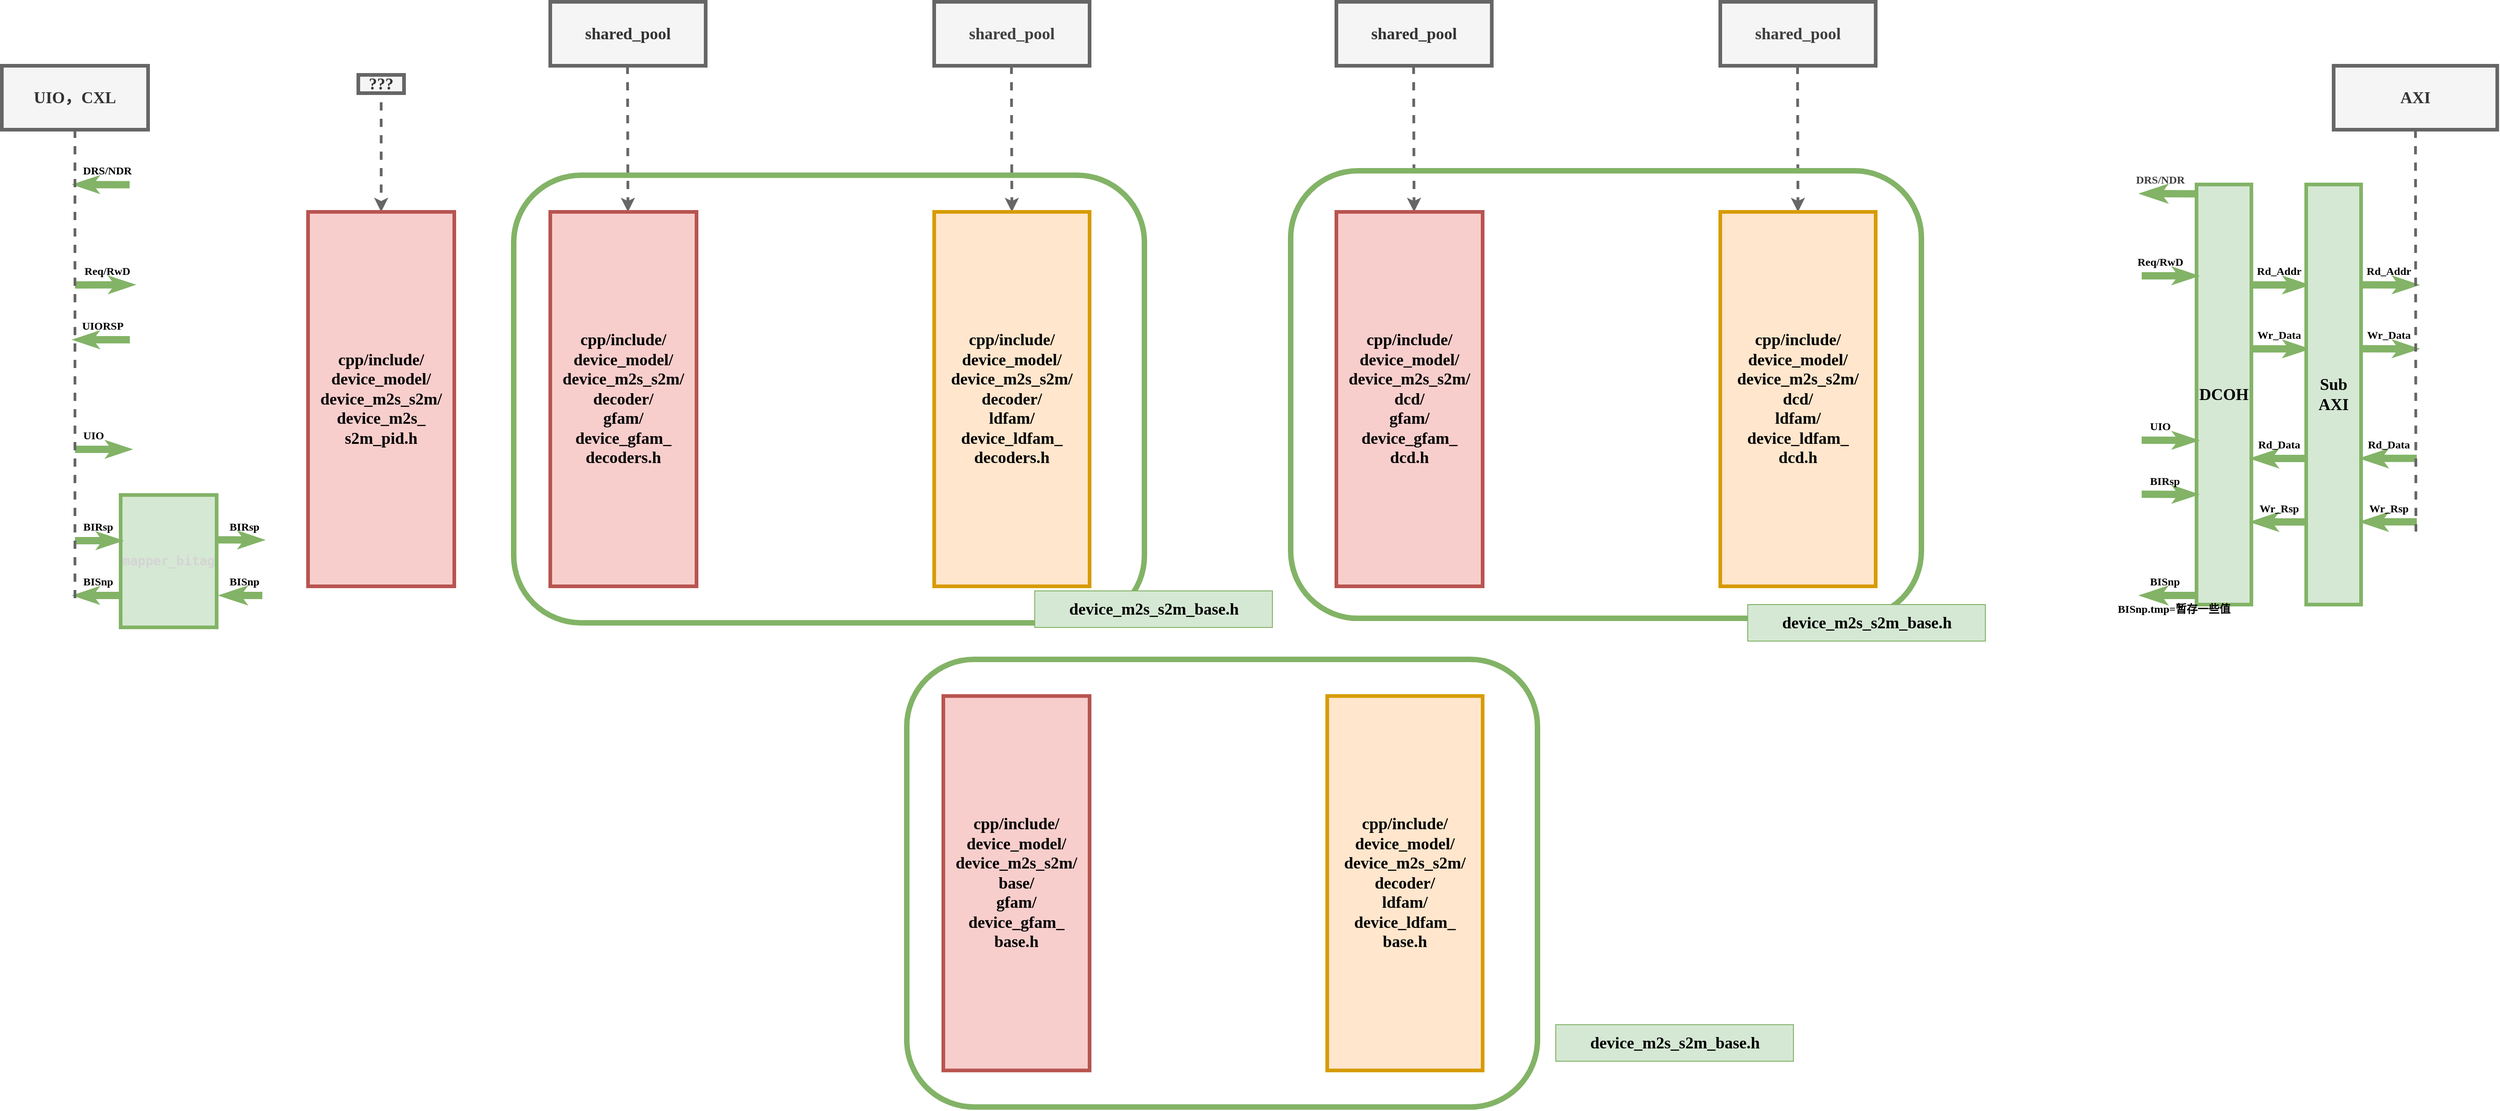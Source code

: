 <mxfile scale="5" border="0">
    <diagram id="ZBleZre1r7KAgKdAZK7f" name="第 1 页">
        <mxGraphModel dx="1797" dy="428" grid="1" gridSize="10" guides="1" tooltips="1" connect="1" arrows="1" fold="1" page="1" pageScale="1" pageWidth="827" pageHeight="1169" background="#ffffff" math="0" shadow="0">
            <root>
                <mxCell id="0"/>
                <mxCell id="1" parent="0"/>
                <mxCell id="693" value="" style="rounded=1;whiteSpace=wrap;html=1;fillColor=none;strokeColor=#82b366;strokeWidth=6;" vertex="1" parent="1">
                    <mxGeometry x="320" y="449.89" width="690" height="490.11" as="geometry"/>
                </mxCell>
                <mxCell id="56" value="&lt;font face=&quot;Georgia&quot;&gt;&lt;span style=&quot;font-size: 18px;&quot;&gt;&lt;b&gt;shared_pool&lt;/b&gt;&lt;/span&gt;&lt;/font&gt;" style="rounded=0;whiteSpace=wrap;html=1;strokeWidth=4;fillColor=#f5f5f5;strokeColor=#666666;fontColor=#333333;" parent="1" vertex="1">
                    <mxGeometry x="360" y="260" width="170" height="70" as="geometry"/>
                </mxCell>
                <mxCell id="356" style="edgeStyle=none;html=1;fontSize=17;strokeWidth=3;fillColor=#f5f5f5;strokeColor=#666666;dashed=1;" parent="1" edge="1">
                    <mxGeometry relative="1" as="geometry">
                        <mxPoint x="445" y="490" as="targetPoint"/>
                        <mxPoint x="444.5" y="330" as="sourcePoint"/>
                    </mxGeometry>
                </mxCell>
                <mxCell id="381" value="&lt;b style=&quot;color: rgb(63, 63, 63); font-family: Georgia; font-size: 18px;&quot;&gt;shared_pool&lt;/b&gt;" style="rounded=0;whiteSpace=wrap;html=1;strokeWidth=4;fillColor=#f5f5f5;strokeColor=#666666;fontColor=#333333;" parent="1" vertex="1">
                    <mxGeometry x="780" y="260" width="170" height="70" as="geometry"/>
                </mxCell>
                <mxCell id="414" style="edgeStyle=none;html=1;fontSize=17;strokeWidth=3;fillColor=#f5f5f5;strokeColor=#666666;dashed=1;" parent="1" edge="1">
                    <mxGeometry relative="1" as="geometry">
                        <mxPoint x="865" y="490" as="targetPoint"/>
                        <mxPoint x="864.5" y="330" as="sourcePoint"/>
                    </mxGeometry>
                </mxCell>
                <mxCell id="595" value="&lt;b&gt;&lt;font style=&quot;font-size: 18px;&quot; face=&quot;Georgia&quot;&gt;DCOH&lt;/font&gt;&lt;/b&gt;" style="rounded=0;whiteSpace=wrap;html=1;strokeWidth=4;fillColor=#d5e8d4;strokeColor=#82b366;" parent="1" vertex="1">
                    <mxGeometry x="2161" y="460" width="60" height="460" as="geometry"/>
                </mxCell>
                <mxCell id="596" value="" style="endArrow=classicThin;html=1;strokeWidth=8;fillColor=#d5e8d4;strokeColor=#82b366;endFill=1;startSize=2;endSize=0;" parent="1" edge="1">
                    <mxGeometry width="50" height="50" relative="1" as="geometry">
                        <mxPoint x="2101" y="560" as="sourcePoint"/>
                        <mxPoint x="2161" y="560.07" as="targetPoint"/>
                    </mxGeometry>
                </mxCell>
                <mxCell id="597" value="&lt;b&gt;&lt;font face=&quot;Georgia&quot;&gt;Req/RwD&lt;/font&gt;&lt;/b&gt;" style="text;html=1;align=center;verticalAlign=middle;resizable=0;points=[];autosize=1;strokeColor=none;fillColor=none;" parent="1" vertex="1">
                    <mxGeometry x="2081" y="530" width="80" height="30" as="geometry"/>
                </mxCell>
                <mxCell id="598" value="" style="endArrow=classicThin;html=1;strokeWidth=8;fillColor=#d5e8d4;strokeColor=#82b366;endFill=1;startSize=2;endSize=0;" parent="1" edge="1">
                    <mxGeometry width="50" height="50" relative="1" as="geometry">
                        <mxPoint x="2101" y="740" as="sourcePoint"/>
                        <mxPoint x="2161" y="740.19" as="targetPoint"/>
                    </mxGeometry>
                </mxCell>
                <mxCell id="599" value="&lt;b&gt;&lt;font face=&quot;Georgia&quot;&gt;UIO&lt;/font&gt;&lt;/b&gt;" style="text;html=1;align=center;verticalAlign=middle;resizable=0;points=[];autosize=1;strokeColor=none;fillColor=none;" parent="1" vertex="1">
                    <mxGeometry x="2096" y="710" width="50" height="30" as="geometry"/>
                </mxCell>
                <mxCell id="600" value="" style="endArrow=none;html=1;strokeWidth=8;fillColor=#d5e8d4;strokeColor=#82b366;endFill=0;startSize=2;endSize=0;startArrow=classicThin;startFill=1;" parent="1" edge="1">
                    <mxGeometry width="50" height="50" relative="1" as="geometry">
                        <mxPoint x="2101" y="910" as="sourcePoint"/>
                        <mxPoint x="2161" y="910" as="targetPoint"/>
                    </mxGeometry>
                </mxCell>
                <mxCell id="601" value="&lt;b style=&quot;&quot;&gt;&lt;font face=&quot;Georgia&quot;&gt;BISnp&lt;/font&gt;&lt;/b&gt;" style="text;html=1;align=center;verticalAlign=middle;resizable=0;points=[];autosize=1;strokeColor=none;fillColor=none;" parent="1" vertex="1">
                    <mxGeometry x="2096" y="880" width="60" height="30" as="geometry"/>
                </mxCell>
                <mxCell id="602" value="" style="endArrow=none;html=1;strokeWidth=8;fillColor=#d5e8d4;strokeColor=#82b366;endFill=0;startSize=2;endSize=0;startArrow=classicThin;startFill=1;" parent="1" edge="1">
                    <mxGeometry width="50" height="50" relative="1" as="geometry">
                        <mxPoint x="2101" y="470" as="sourcePoint"/>
                        <mxPoint x="2161" y="470.19" as="targetPoint"/>
                    </mxGeometry>
                </mxCell>
                <mxCell id="603" value="" style="endArrow=classicThin;html=1;strokeWidth=8;fillColor=#d5e8d4;strokeColor=#82b366;endFill=1;startSize=2;endSize=0;" parent="1" edge="1">
                    <mxGeometry width="50" height="50" relative="1" as="geometry">
                        <mxPoint x="2101" y="799.17" as="sourcePoint"/>
                        <mxPoint x="2161" y="799.36" as="targetPoint"/>
                    </mxGeometry>
                </mxCell>
                <mxCell id="604" value="&lt;font face=&quot;Georgia&quot;&gt;&lt;b&gt;BIRsp&lt;/b&gt;&lt;/font&gt;" style="text;html=1;align=center;verticalAlign=middle;resizable=0;points=[];autosize=1;strokeColor=none;fillColor=none;" parent="1" vertex="1">
                    <mxGeometry x="2096" y="770" width="60" height="30" as="geometry"/>
                </mxCell>
                <mxCell id="605" value="&lt;b style=&quot;color: rgb(63, 63, 63); font-family: Georgia;&quot;&gt;DRS/NDR&lt;/b&gt;" style="text;html=1;align=center;verticalAlign=middle;resizable=0;points=[];autosize=1;strokeColor=none;fillColor=none;" parent="1" vertex="1">
                    <mxGeometry x="2076" y="440" width="90" height="30" as="geometry"/>
                </mxCell>
                <mxCell id="607" value="" style="endArrow=classicThin;html=1;strokeWidth=8;fillColor=#d5e8d4;strokeColor=#82b366;endFill=1;startSize=2;endSize=0;" parent="1" edge="1">
                    <mxGeometry width="50" height="50" relative="1" as="geometry">
                        <mxPoint x="2222" y="570" as="sourcePoint"/>
                        <mxPoint x="2282" y="570.07" as="targetPoint"/>
                    </mxGeometry>
                </mxCell>
                <mxCell id="608" value="" style="endArrow=classicThin;html=1;strokeWidth=8;fillColor=#d5e8d4;strokeColor=#82b366;endFill=1;startSize=2;endSize=0;" parent="1" edge="1">
                    <mxGeometry width="50" height="50" relative="1" as="geometry">
                        <mxPoint x="2222" y="640" as="sourcePoint"/>
                        <mxPoint x="2282" y="640.07" as="targetPoint"/>
                    </mxGeometry>
                </mxCell>
                <mxCell id="609" value="" style="endArrow=none;html=1;strokeWidth=8;fillColor=#d5e8d4;strokeColor=#82b366;endFill=0;startSize=2;endSize=0;startArrow=classicThin;startFill=1;" parent="1" edge="1">
                    <mxGeometry width="50" height="50" relative="1" as="geometry">
                        <mxPoint x="2222" y="760" as="sourcePoint"/>
                        <mxPoint x="2282" y="760" as="targetPoint"/>
                    </mxGeometry>
                </mxCell>
                <mxCell id="611" value="" style="endArrow=none;html=1;strokeWidth=8;fillColor=#d5e8d4;strokeColor=#82b366;endFill=0;startSize=2;endSize=0;startArrow=classicThin;startFill=1;" parent="1" edge="1">
                    <mxGeometry width="50" height="50" relative="1" as="geometry">
                        <mxPoint x="2222" y="829.5" as="sourcePoint"/>
                        <mxPoint x="2282" y="829.5" as="targetPoint"/>
                    </mxGeometry>
                </mxCell>
                <mxCell id="612" value="&lt;font face=&quot;Georgia&quot;&gt;&lt;b&gt;Rd_Addr&lt;/b&gt;&lt;/font&gt;" style="text;html=1;align=center;verticalAlign=middle;resizable=0;points=[];autosize=1;strokeColor=none;fillColor=none;" parent="1" vertex="1">
                    <mxGeometry x="2211" y="540" width="80" height="30" as="geometry"/>
                </mxCell>
                <mxCell id="613" value="&lt;font face=&quot;Georgia&quot;&gt;&lt;b&gt;Rd_Data&lt;/b&gt;&lt;/font&gt;" style="text;html=1;align=center;verticalAlign=middle;resizable=0;points=[];autosize=1;strokeColor=none;fillColor=none;" parent="1" vertex="1">
                    <mxGeometry x="2211" y="730" width="80" height="30" as="geometry"/>
                </mxCell>
                <mxCell id="614" value="&lt;font face=&quot;Georgia&quot;&gt;&lt;b&gt;Wr_Data&lt;/b&gt;&lt;/font&gt;" style="text;html=1;align=center;verticalAlign=middle;resizable=0;points=[];autosize=1;strokeColor=none;fillColor=none;" parent="1" vertex="1">
                    <mxGeometry x="2211" y="610" width="80" height="30" as="geometry"/>
                </mxCell>
                <mxCell id="615" value="&lt;font face=&quot;Georgia&quot;&gt;&lt;b&gt;Wr_Rsp&lt;/b&gt;&lt;/font&gt;" style="text;html=1;align=center;verticalAlign=middle;resizable=0;points=[];autosize=1;strokeColor=none;fillColor=none;" parent="1" vertex="1">
                    <mxGeometry x="2211" y="800" width="80" height="30" as="geometry"/>
                </mxCell>
                <mxCell id="616" value="&lt;font face=&quot;Georgia&quot;&gt;&lt;span style=&quot;font-size: 18px;&quot;&gt;&lt;b&gt;Sub&lt;/b&gt;&lt;/span&gt;&lt;/font&gt;&lt;div&gt;&lt;font face=&quot;Georgia&quot;&gt;&lt;span style=&quot;font-size: 18px;&quot;&gt;&lt;b&gt;AXI&lt;/b&gt;&lt;/span&gt;&lt;/font&gt;&lt;/div&gt;" style="rounded=0;whiteSpace=wrap;html=1;strokeWidth=4;fillColor=#d5e8d4;strokeColor=#82b366;" parent="1" vertex="1">
                    <mxGeometry x="2281" y="460" width="60" height="460" as="geometry"/>
                </mxCell>
                <mxCell id="617" value="" style="endArrow=classicThin;html=1;strokeWidth=8;fillColor=#d5e8d4;strokeColor=#82b366;endFill=1;startSize=2;endSize=0;" parent="1" edge="1">
                    <mxGeometry width="50" height="50" relative="1" as="geometry">
                        <mxPoint x="2342" y="569.89" as="sourcePoint"/>
                        <mxPoint x="2402" y="569.96" as="targetPoint"/>
                    </mxGeometry>
                </mxCell>
                <mxCell id="618" value="" style="endArrow=classicThin;html=1;strokeWidth=8;fillColor=#d5e8d4;strokeColor=#82b366;endFill=1;startSize=2;endSize=0;" parent="1" edge="1">
                    <mxGeometry width="50" height="50" relative="1" as="geometry">
                        <mxPoint x="2342" y="639.89" as="sourcePoint"/>
                        <mxPoint x="2402" y="639.96" as="targetPoint"/>
                    </mxGeometry>
                </mxCell>
                <mxCell id="619" value="" style="endArrow=none;html=1;strokeWidth=8;fillColor=#d5e8d4;strokeColor=#82b366;endFill=0;startSize=2;endSize=0;startArrow=classicThin;startFill=1;" parent="1" edge="1">
                    <mxGeometry width="50" height="50" relative="1" as="geometry">
                        <mxPoint x="2342" y="759.89" as="sourcePoint"/>
                        <mxPoint x="2402" y="759.89" as="targetPoint"/>
                    </mxGeometry>
                </mxCell>
                <mxCell id="620" value="" style="endArrow=none;html=1;strokeWidth=8;fillColor=#d5e8d4;strokeColor=#82b366;endFill=0;startSize=2;endSize=0;startArrow=classicThin;startFill=1;" parent="1" edge="1">
                    <mxGeometry width="50" height="50" relative="1" as="geometry">
                        <mxPoint x="2342" y="829.39" as="sourcePoint"/>
                        <mxPoint x="2402" y="829.39" as="targetPoint"/>
                    </mxGeometry>
                </mxCell>
                <mxCell id="621" value="&lt;font face=&quot;Georgia&quot;&gt;&lt;b&gt;Rd_Addr&lt;/b&gt;&lt;/font&gt;" style="text;html=1;align=center;verticalAlign=middle;resizable=0;points=[];autosize=1;strokeColor=none;fillColor=none;" parent="1" vertex="1">
                    <mxGeometry x="2331" y="539.89" width="80" height="30" as="geometry"/>
                </mxCell>
                <mxCell id="622" value="&lt;font face=&quot;Georgia&quot;&gt;&lt;b&gt;Rd_Data&lt;/b&gt;&lt;/font&gt;" style="text;html=1;align=center;verticalAlign=middle;resizable=0;points=[];autosize=1;strokeColor=none;fillColor=none;" parent="1" vertex="1">
                    <mxGeometry x="2331" y="729.89" width="80" height="30" as="geometry"/>
                </mxCell>
                <mxCell id="623" value="&lt;font face=&quot;Georgia&quot;&gt;&lt;b&gt;Wr_Data&lt;/b&gt;&lt;/font&gt;" style="text;html=1;align=center;verticalAlign=middle;resizable=0;points=[];autosize=1;strokeColor=none;fillColor=none;" parent="1" vertex="1">
                    <mxGeometry x="2331" y="609.89" width="80" height="30" as="geometry"/>
                </mxCell>
                <mxCell id="624" value="&lt;font face=&quot;Georgia&quot;&gt;&lt;b&gt;Wr_Rsp&lt;/b&gt;&lt;/font&gt;" style="text;html=1;align=center;verticalAlign=middle;resizable=0;points=[];autosize=1;strokeColor=none;fillColor=none;" parent="1" vertex="1">
                    <mxGeometry x="2331" y="799.89" width="80" height="30" as="geometry"/>
                </mxCell>
                <mxCell id="626" style="edgeStyle=none;html=1;fillColor=#f5f5f5;strokeColor=#666666;strokeWidth=3;dashed=1;endArrow=none;endFill=0;" parent="1" source="625" edge="1">
                    <mxGeometry relative="1" as="geometry">
                        <mxPoint x="2401" y="840" as="targetPoint"/>
                    </mxGeometry>
                </mxCell>
                <mxCell id="625" value="&lt;font face=&quot;Georgia&quot;&gt;&lt;span style=&quot;font-size: 18px;&quot;&gt;&lt;b&gt;AXI&lt;/b&gt;&lt;/span&gt;&lt;/font&gt;" style="rounded=0;whiteSpace=wrap;html=1;strokeWidth=4;fillColor=#f5f5f5;strokeColor=#666666;fontColor=#333333;" parent="1" vertex="1">
                    <mxGeometry x="2311" y="330" width="179" height="70" as="geometry"/>
                </mxCell>
                <mxCell id="641" value="&lt;font face=&quot;Georgia&quot;&gt;&lt;span style=&quot;font-size: 18px;&quot;&gt;&lt;b&gt;???&lt;/b&gt;&lt;/span&gt;&lt;/font&gt;" style="rounded=0;whiteSpace=wrap;html=1;strokeWidth=4;fillColor=#f5f5f5;strokeColor=#666666;fontColor=#333333;" parent="1" vertex="1">
                    <mxGeometry x="150" y="340" width="50" height="20" as="geometry"/>
                </mxCell>
                <mxCell id="642" style="edgeStyle=none;html=1;fontSize=17;strokeWidth=3;fillColor=#f5f5f5;strokeColor=#666666;dashed=1;" parent="1" edge="1">
                    <mxGeometry relative="1" as="geometry">
                        <mxPoint x="175" y="490" as="targetPoint"/>
                        <mxPoint x="175" y="370" as="sourcePoint"/>
                    </mxGeometry>
                </mxCell>
                <mxCell id="644" value="&lt;div style=&quot;color: rgb(212, 212, 212); font-family: Consolas, 微软雅黑, monospace, Consolas, &amp;quot;Courier New&amp;quot;, monospace; font-size: 14px; line-height: 21px; white-space: pre;&quot;&gt;&lt;span&gt;&lt;b&gt;mapper_bitag&lt;/b&gt;&lt;/span&gt;&lt;/div&gt;" style="rounded=0;whiteSpace=wrap;html=1;strokeWidth=4;fillColor=#d5e8d4;strokeColor=#82b366;" parent="1" vertex="1">
                    <mxGeometry x="-110" y="800" width="105" height="144.94" as="geometry"/>
                </mxCell>
                <mxCell id="645" value="&lt;b&gt;&lt;font face=&quot;Georgia&quot;&gt;BISnp.tmp=暂存一些值&lt;/font&gt;&lt;/b&gt;" style="text;html=1;align=center;verticalAlign=middle;resizable=0;points=[];autosize=1;strokeColor=none;fillColor=none;" parent="1" vertex="1">
                    <mxGeometry x="2055.5" y="910" width="160" height="30" as="geometry"/>
                </mxCell>
                <mxCell id="648" value="" style="endArrow=none;html=1;strokeWidth=8;fillColor=#d5e8d4;strokeColor=#82b366;endFill=0;startSize=2;endSize=0;startArrow=classicThin;startFill=1;" parent="1" edge="1">
                    <mxGeometry width="50" height="50" relative="1" as="geometry">
                        <mxPoint y="910" as="sourcePoint"/>
                        <mxPoint x="45" y="910" as="targetPoint"/>
                    </mxGeometry>
                </mxCell>
                <mxCell id="649" value="&lt;b style=&quot;&quot;&gt;&lt;font face=&quot;Georgia&quot;&gt;BISnp&lt;/font&gt;&lt;/b&gt;" style="text;html=1;align=center;verticalAlign=middle;resizable=0;points=[];autosize=1;strokeColor=none;fillColor=none;" parent="1" vertex="1">
                    <mxGeometry x="-5" y="880" width="60" height="30" as="geometry"/>
                </mxCell>
                <mxCell id="650" value="&lt;font face=&quot;Georgia&quot;&gt;&lt;b&gt;BIRsp&lt;/b&gt;&lt;/font&gt;" style="text;html=1;align=center;verticalAlign=middle;resizable=0;points=[];autosize=1;strokeColor=none;fillColor=none;" parent="1" vertex="1">
                    <mxGeometry x="-5" y="820" width="60" height="30" as="geometry"/>
                </mxCell>
                <mxCell id="651" value="" style="endArrow=classicThin;html=1;strokeWidth=8;fillColor=#d5e8d4;strokeColor=#82b366;endFill=1;startSize=2;endSize=0;entryX=1.1;entryY=1.004;entryDx=0;entryDy=0;entryPerimeter=0;" parent="1" edge="1">
                    <mxGeometry width="50" height="50" relative="1" as="geometry">
                        <mxPoint x="-5" y="849.13" as="sourcePoint"/>
                        <mxPoint x="45" y="849.24" as="targetPoint"/>
                    </mxGeometry>
                </mxCell>
                <mxCell id="657" value="&lt;b style=&quot;&quot;&gt;&lt;font face=&quot;Georgia&quot;&gt;BISnp&lt;/font&gt;&lt;/b&gt;" style="text;html=1;align=center;verticalAlign=middle;resizable=0;points=[];autosize=1;strokeColor=none;fillColor=none;" parent="1" vertex="1">
                    <mxGeometry x="-165" y="880" width="60" height="30" as="geometry"/>
                </mxCell>
                <mxCell id="658" value="&lt;font face=&quot;Georgia&quot;&gt;&lt;b&gt;BIRsp&lt;/b&gt;&lt;/font&gt;" style="text;html=1;align=center;verticalAlign=middle;resizable=0;points=[];autosize=1;strokeColor=none;fillColor=none;" parent="1" vertex="1">
                    <mxGeometry x="-165" y="820" width="60" height="30" as="geometry"/>
                </mxCell>
                <mxCell id="660" value="" style="endArrow=classicThin;html=1;strokeWidth=8;fillColor=#d5e8d4;strokeColor=#82b366;endFill=1;startSize=2;endSize=0;entryX=0.855;entryY=0.994;entryDx=0;entryDy=0;entryPerimeter=0;" parent="1" target="661" edge="1">
                    <mxGeometry width="50" height="50" relative="1" as="geometry">
                        <mxPoint x="-160" y="570" as="sourcePoint"/>
                        <mxPoint x="-100" y="570.07" as="targetPoint"/>
                    </mxGeometry>
                </mxCell>
                <mxCell id="661" value="&lt;b&gt;&lt;font face=&quot;Georgia&quot;&gt;Req/RwD&lt;/font&gt;&lt;/b&gt;" style="text;html=1;align=center;verticalAlign=middle;resizable=0;points=[];autosize=1;strokeColor=none;fillColor=none;" parent="1" vertex="1">
                    <mxGeometry x="-165" y="540" width="80" height="30" as="geometry"/>
                </mxCell>
                <mxCell id="662" value="" style="endArrow=classicThin;html=1;strokeWidth=8;fillColor=#d5e8d4;strokeColor=#82b366;endFill=1;startSize=2;endSize=0;" parent="1" edge="1">
                    <mxGeometry width="50" height="50" relative="1" as="geometry">
                        <mxPoint x="-160" y="750" as="sourcePoint"/>
                        <mxPoint x="-100" y="750" as="targetPoint"/>
                    </mxGeometry>
                </mxCell>
                <mxCell id="663" value="&lt;b&gt;&lt;font face=&quot;Georgia&quot;&gt;UIO&lt;/font&gt;&lt;/b&gt;" style="text;html=1;align=center;verticalAlign=middle;resizable=0;points=[];autosize=1;strokeColor=none;fillColor=none;" parent="1" vertex="1">
                    <mxGeometry x="-165" y="720" width="50" height="30" as="geometry"/>
                </mxCell>
                <mxCell id="665" value="" style="endArrow=classicThin;html=1;strokeWidth=8;fillColor=#d5e8d4;strokeColor=#82b366;endFill=1;startSize=2;endSize=0;entryX=1.1;entryY=1.004;entryDx=0;entryDy=0;entryPerimeter=0;" parent="1" edge="1">
                    <mxGeometry width="50" height="50" relative="1" as="geometry">
                        <mxPoint x="-160" y="850" as="sourcePoint"/>
                        <mxPoint x="-110" y="850" as="targetPoint"/>
                    </mxGeometry>
                </mxCell>
                <mxCell id="666" value="" style="endArrow=classicThin;html=1;strokeWidth=8;fillColor=#d5e8d4;strokeColor=#82b366;endFill=1;startSize=2;endSize=0;" parent="1" edge="1">
                    <mxGeometry width="50" height="50" relative="1" as="geometry">
                        <mxPoint x="-110" y="910" as="sourcePoint"/>
                        <mxPoint x="-160" y="910" as="targetPoint"/>
                    </mxGeometry>
                </mxCell>
                <mxCell id="667" value="" style="endArrow=classicThin;html=1;strokeWidth=8;fillColor=#d5e8d4;strokeColor=#82b366;endFill=1;startSize=2;endSize=0;exitX=0.929;exitY=1;exitDx=0;exitDy=0;exitPerimeter=0;" parent="1" source="668" edge="1">
                    <mxGeometry width="50" height="50" relative="1" as="geometry">
                        <mxPoint x="-110" y="630" as="sourcePoint"/>
                        <mxPoint x="-160" y="630" as="targetPoint"/>
                    </mxGeometry>
                </mxCell>
                <mxCell id="668" value="&lt;font face=&quot;Georgia&quot;&gt;&lt;b&gt;UIORSP&lt;/b&gt;&lt;/font&gt;" style="text;html=1;align=center;verticalAlign=middle;resizable=0;points=[];autosize=1;strokeColor=none;fillColor=none;" parent="1" vertex="1">
                    <mxGeometry x="-165" y="600" width="70" height="30" as="geometry"/>
                </mxCell>
                <mxCell id="671" value="" style="endArrow=classicThin;html=1;strokeWidth=8;fillColor=#d5e8d4;strokeColor=#82b366;endFill=1;startSize=2;endSize=0;exitX=0.776;exitY=1.01;exitDx=0;exitDy=0;exitPerimeter=0;" parent="1" source="673" edge="1">
                    <mxGeometry width="50" height="50" relative="1" as="geometry">
                        <mxPoint x="-110" y="460" as="sourcePoint"/>
                        <mxPoint x="-160" y="460" as="targetPoint"/>
                    </mxGeometry>
                </mxCell>
                <mxCell id="673" value="&lt;font face=&quot;Georgia&quot;&gt;&lt;b&gt;DRS/NDR&lt;/b&gt;&lt;/font&gt;" style="text;html=1;align=center;verticalAlign=middle;resizable=0;points=[];autosize=1;strokeColor=none;fillColor=none;" parent="1" vertex="1">
                    <mxGeometry x="-170" y="430" width="90" height="30" as="geometry"/>
                </mxCell>
                <mxCell id="674" style="edgeStyle=none;html=1;fillColor=#f5f5f5;strokeColor=#666666;strokeWidth=3;dashed=1;endArrow=none;endFill=0;" parent="1" source="675" edge="1">
                    <mxGeometry relative="1" as="geometry">
                        <mxPoint x="-160" y="920" as="targetPoint"/>
                    </mxGeometry>
                </mxCell>
                <mxCell id="675" value="&lt;font face=&quot;Georgia&quot;&gt;&lt;span style=&quot;font-size: 18px;&quot;&gt;&lt;b&gt;UIO，CXL&lt;/b&gt;&lt;/span&gt;&lt;/font&gt;" style="rounded=0;whiteSpace=wrap;html=1;strokeWidth=4;fillColor=#f5f5f5;strokeColor=#666666;fontColor=#333333;" parent="1" vertex="1">
                    <mxGeometry x="-240" y="330" width="160" height="70" as="geometry"/>
                </mxCell>
                <mxCell id="677" value="&lt;font face=&quot;Georgia&quot;&gt;&lt;span style=&quot;font-size: 18px;&quot;&gt;&lt;b&gt;cpp/include/&lt;br&gt;device_model/&lt;/b&gt;&lt;/span&gt;&lt;/font&gt;&lt;div&gt;&lt;font face=&quot;Georgia&quot;&gt;&lt;span style=&quot;font-size: 18px;&quot;&gt;&lt;b&gt;device_m2s_s2m/&lt;/b&gt;&lt;/span&gt;&lt;/font&gt;&lt;/div&gt;&lt;div&gt;&lt;font face=&quot;Georgia&quot;&gt;&lt;span style=&quot;font-size: 18px;&quot;&gt;&lt;b&gt;decoder/&lt;/b&gt;&lt;/span&gt;&lt;/font&gt;&lt;/div&gt;&lt;div&gt;&lt;font face=&quot;Georgia&quot;&gt;&lt;span style=&quot;font-size: 18px;&quot;&gt;&lt;b&gt;gfam/&lt;/b&gt;&lt;/span&gt;&lt;/font&gt;&lt;/div&gt;&lt;div&gt;&lt;font face=&quot;Georgia&quot;&gt;&lt;span style=&quot;font-size: 18px;&quot;&gt;&lt;b&gt;device_gfam_&lt;/b&gt;&lt;/span&gt;&lt;/font&gt;&lt;/div&gt;&lt;div&gt;&lt;font face=&quot;Georgia&quot;&gt;&lt;span style=&quot;font-size: 18px;&quot;&gt;&lt;b&gt;decoders.h&lt;/b&gt;&lt;/span&gt;&lt;/font&gt;&lt;/div&gt;" style="rounded=0;whiteSpace=wrap;html=1;strokeWidth=4;fillColor=#f8cecc;strokeColor=#b85450;" vertex="1" parent="1">
                    <mxGeometry x="360" y="490" width="160" height="410" as="geometry"/>
                </mxCell>
                <mxCell id="678" value="&lt;font face=&quot;Georgia&quot;&gt;&lt;span style=&quot;font-size: 18px;&quot;&gt;&lt;b&gt;cpp/include/&lt;br&gt;device_model/&lt;/b&gt;&lt;/span&gt;&lt;/font&gt;&lt;div&gt;&lt;font face=&quot;Georgia&quot;&gt;&lt;span style=&quot;font-size: 18px;&quot;&gt;&lt;b&gt;device_m2s_s2m/&lt;/b&gt;&lt;/span&gt;&lt;/font&gt;&lt;/div&gt;&lt;div&gt;&lt;font face=&quot;Georgia&quot;&gt;&lt;span style=&quot;font-size: 18px;&quot;&gt;&lt;b&gt;decoder/&lt;/b&gt;&lt;/span&gt;&lt;/font&gt;&lt;/div&gt;&lt;div&gt;&lt;font face=&quot;Georgia&quot;&gt;&lt;span style=&quot;font-size: 18px;&quot;&gt;&lt;b&gt;ldfam/&lt;/b&gt;&lt;/span&gt;&lt;/font&gt;&lt;/div&gt;&lt;div&gt;&lt;font face=&quot;Georgia&quot;&gt;&lt;span style=&quot;font-size: 18px;&quot;&gt;&lt;b&gt;device_ldfam_&lt;/b&gt;&lt;/span&gt;&lt;/font&gt;&lt;/div&gt;&lt;div&gt;&lt;font face=&quot;Georgia&quot;&gt;&lt;span style=&quot;font-size: 18px;&quot;&gt;&lt;b&gt;decoders.h&lt;/b&gt;&lt;/span&gt;&lt;/font&gt;&lt;/div&gt;" style="rounded=0;whiteSpace=wrap;html=1;strokeWidth=4;fillColor=#ffe6cc;strokeColor=#d79b00;" vertex="1" parent="1">
                    <mxGeometry x="780" y="490" width="170" height="410" as="geometry"/>
                </mxCell>
                <mxCell id="685" value="&lt;font face=&quot;Georgia&quot;&gt;&lt;span style=&quot;font-size: 18px;&quot;&gt;&lt;b&gt;shared_pool&lt;/b&gt;&lt;/span&gt;&lt;/font&gt;" style="rounded=0;whiteSpace=wrap;html=1;strokeWidth=4;fillColor=#f5f5f5;strokeColor=#666666;fontColor=#333333;" vertex="1" parent="1">
                    <mxGeometry x="1220" y="260" width="170" height="70" as="geometry"/>
                </mxCell>
                <mxCell id="686" style="edgeStyle=none;html=1;fontSize=17;strokeWidth=3;fillColor=#f5f5f5;strokeColor=#666666;dashed=1;" edge="1" parent="1">
                    <mxGeometry relative="1" as="geometry">
                        <mxPoint x="1305" y="490" as="targetPoint"/>
                        <mxPoint x="1304.5" y="330" as="sourcePoint"/>
                    </mxGeometry>
                </mxCell>
                <mxCell id="687" value="&lt;b style=&quot;color: rgb(63, 63, 63); font-family: Georgia; font-size: 18px;&quot;&gt;shared_pool&lt;/b&gt;" style="rounded=0;whiteSpace=wrap;html=1;strokeWidth=4;fillColor=#f5f5f5;strokeColor=#666666;fontColor=#333333;" vertex="1" parent="1">
                    <mxGeometry x="1640" y="260" width="170" height="70" as="geometry"/>
                </mxCell>
                <mxCell id="688" style="edgeStyle=none;html=1;fontSize=17;strokeWidth=3;fillColor=#f5f5f5;strokeColor=#666666;dashed=1;" edge="1" parent="1">
                    <mxGeometry relative="1" as="geometry">
                        <mxPoint x="1725" y="490" as="targetPoint"/>
                        <mxPoint x="1724.5" y="330" as="sourcePoint"/>
                    </mxGeometry>
                </mxCell>
                <mxCell id="689" value="&lt;font face=&quot;Georgia&quot;&gt;&lt;span style=&quot;font-size: 18px;&quot;&gt;&lt;b&gt;cpp/include/&lt;br&gt;device_model/&lt;/b&gt;&lt;/span&gt;&lt;/font&gt;&lt;div&gt;&lt;font face=&quot;Georgia&quot;&gt;&lt;span style=&quot;font-size: 18px;&quot;&gt;&lt;b&gt;device_m2s_s2m/&lt;/b&gt;&lt;/span&gt;&lt;/font&gt;&lt;/div&gt;&lt;div&gt;&lt;font face=&quot;Georgia&quot;&gt;&lt;span style=&quot;font-size: 18px;&quot;&gt;&lt;b&gt;dcd/&lt;/b&gt;&lt;/span&gt;&lt;/font&gt;&lt;/div&gt;&lt;div&gt;&lt;font face=&quot;Georgia&quot;&gt;&lt;span style=&quot;font-size: 18px;&quot;&gt;&lt;b&gt;gfam/&lt;/b&gt;&lt;/span&gt;&lt;/font&gt;&lt;/div&gt;&lt;div&gt;&lt;font face=&quot;Georgia&quot;&gt;&lt;span style=&quot;font-size: 18px;&quot;&gt;&lt;b&gt;device_gfam_&lt;/b&gt;&lt;/span&gt;&lt;/font&gt;&lt;/div&gt;&lt;div&gt;&lt;font face=&quot;Georgia&quot;&gt;&lt;span style=&quot;font-size: 18px;&quot;&gt;&lt;b&gt;dcd.h&lt;/b&gt;&lt;/span&gt;&lt;/font&gt;&lt;/div&gt;" style="rounded=0;whiteSpace=wrap;html=1;strokeWidth=4;fillColor=#f8cecc;strokeColor=#b85450;" vertex="1" parent="1">
                    <mxGeometry x="1220" y="490" width="160" height="410" as="geometry"/>
                </mxCell>
                <mxCell id="690" value="&lt;font face=&quot;Georgia&quot;&gt;&lt;span style=&quot;font-size: 18px;&quot;&gt;&lt;b&gt;cpp/include/&lt;br&gt;device_model/&lt;/b&gt;&lt;/span&gt;&lt;/font&gt;&lt;div&gt;&lt;font face=&quot;Georgia&quot;&gt;&lt;span style=&quot;font-size: 18px;&quot;&gt;&lt;b&gt;device_m2s_s2m/&lt;/b&gt;&lt;/span&gt;&lt;/font&gt;&lt;/div&gt;&lt;div&gt;&lt;font face=&quot;Georgia&quot;&gt;&lt;span style=&quot;font-size: 18px;&quot;&gt;&lt;b&gt;dcd/&lt;/b&gt;&lt;/span&gt;&lt;/font&gt;&lt;/div&gt;&lt;div&gt;&lt;font face=&quot;Georgia&quot;&gt;&lt;span style=&quot;font-size: 18px;&quot;&gt;&lt;b&gt;ldfam/&lt;/b&gt;&lt;/span&gt;&lt;/font&gt;&lt;/div&gt;&lt;div&gt;&lt;font face=&quot;Georgia&quot;&gt;&lt;span style=&quot;font-size: 18px;&quot;&gt;&lt;b&gt;device_ldfam_&lt;/b&gt;&lt;/span&gt;&lt;/font&gt;&lt;/div&gt;&lt;div&gt;&lt;font face=&quot;Georgia&quot;&gt;&lt;span style=&quot;font-size: 18px;&quot;&gt;&lt;b&gt;dcd.h&lt;/b&gt;&lt;/span&gt;&lt;/font&gt;&lt;/div&gt;" style="rounded=0;whiteSpace=wrap;html=1;strokeWidth=4;fillColor=#ffe6cc;strokeColor=#d79b00;" vertex="1" parent="1">
                    <mxGeometry x="1640" y="490" width="170" height="410" as="geometry"/>
                </mxCell>
                <mxCell id="691" value="&lt;font face=&quot;Georgia&quot;&gt;&lt;span style=&quot;font-size: 18px;&quot;&gt;&lt;b&gt;cpp/include/&lt;br&gt;device_model/&lt;/b&gt;&lt;/span&gt;&lt;/font&gt;&lt;div&gt;&lt;font face=&quot;Georgia&quot;&gt;&lt;span style=&quot;font-size: 18px;&quot;&gt;&lt;b&gt;device_m2s_s2m/&lt;/b&gt;&lt;/span&gt;&lt;/font&gt;&lt;/div&gt;&lt;div&gt;&lt;span style=&quot;background-color: transparent; font-size: 18px;&quot;&gt;&lt;font face=&quot;Georgia&quot;&gt;&lt;b&gt;device_m2s_&lt;/b&gt;&lt;/font&gt;&lt;/span&gt;&lt;/div&gt;&lt;div&gt;&lt;span style=&quot;background-color: transparent; font-size: 18px;&quot;&gt;&lt;font face=&quot;Georgia&quot;&gt;&lt;b&gt;s2m_pid&lt;/b&gt;&lt;/font&gt;&lt;/span&gt;&lt;b style=&quot;font-size: 18px; font-family: Georgia; background-color: transparent;&quot;&gt;.h&lt;/b&gt;&lt;/div&gt;" style="rounded=0;whiteSpace=wrap;html=1;strokeWidth=4;fillColor=#f8cecc;strokeColor=#b85450;" vertex="1" parent="1">
                    <mxGeometry x="95" y="490" width="160" height="410" as="geometry"/>
                </mxCell>
                <mxCell id="694" value="" style="rounded=1;whiteSpace=wrap;html=1;fillColor=none;strokeColor=#82b366;strokeWidth=6;" vertex="1" parent="1">
                    <mxGeometry x="1170" y="444.95" width="690" height="490.11" as="geometry"/>
                </mxCell>
                <mxCell id="695" value="" style="rounded=1;whiteSpace=wrap;html=1;fillColor=none;strokeColor=#82b366;strokeWidth=6;" vertex="1" parent="1">
                    <mxGeometry x="750" y="980" width="690" height="490.11" as="geometry"/>
                </mxCell>
                <mxCell id="696" value="&lt;font face=&quot;Georgia&quot;&gt;&lt;span style=&quot;font-size: 18px;&quot;&gt;&lt;b&gt;cpp/include/&lt;br&gt;device_model/&lt;/b&gt;&lt;/span&gt;&lt;/font&gt;&lt;div&gt;&lt;font face=&quot;Georgia&quot;&gt;&lt;span style=&quot;font-size: 18px;&quot;&gt;&lt;b&gt;device_m2s_s2m/&lt;/b&gt;&lt;/span&gt;&lt;/font&gt;&lt;/div&gt;&lt;div&gt;&lt;font face=&quot;Georgia&quot;&gt;&lt;span style=&quot;font-size: 18px;&quot;&gt;&lt;b&gt;base/&lt;/b&gt;&lt;/span&gt;&lt;/font&gt;&lt;/div&gt;&lt;div&gt;&lt;font face=&quot;Georgia&quot;&gt;&lt;span style=&quot;font-size: 18px;&quot;&gt;&lt;b&gt;gfam/&lt;/b&gt;&lt;/span&gt;&lt;/font&gt;&lt;/div&gt;&lt;div&gt;&lt;font face=&quot;Georgia&quot;&gt;&lt;span style=&quot;font-size: 18px;&quot;&gt;&lt;b&gt;device_gfam_&lt;/b&gt;&lt;/span&gt;&lt;/font&gt;&lt;/div&gt;&lt;div&gt;&lt;font face=&quot;Georgia&quot;&gt;&lt;span style=&quot;font-size: 18px;&quot;&gt;&lt;b&gt;base.h&lt;/b&gt;&lt;/span&gt;&lt;/font&gt;&lt;/div&gt;" style="rounded=0;whiteSpace=wrap;html=1;strokeWidth=4;fillColor=#f8cecc;strokeColor=#b85450;" vertex="1" parent="1">
                    <mxGeometry x="790" y="1020.11" width="160" height="410" as="geometry"/>
                </mxCell>
                <mxCell id="697" value="&lt;font face=&quot;Georgia&quot;&gt;&lt;span style=&quot;font-size: 18px;&quot;&gt;&lt;b&gt;cpp/include/&lt;br&gt;device_model/&lt;/b&gt;&lt;/span&gt;&lt;/font&gt;&lt;div&gt;&lt;font face=&quot;Georgia&quot;&gt;&lt;span style=&quot;font-size: 18px;&quot;&gt;&lt;b&gt;device_m2s_s2m/&lt;/b&gt;&lt;/span&gt;&lt;/font&gt;&lt;/div&gt;&lt;div&gt;&lt;font face=&quot;Georgia&quot;&gt;&lt;span style=&quot;font-size: 18px;&quot;&gt;&lt;b&gt;decoder/&lt;/b&gt;&lt;/span&gt;&lt;/font&gt;&lt;/div&gt;&lt;div&gt;&lt;font face=&quot;Georgia&quot;&gt;&lt;span style=&quot;font-size: 18px;&quot;&gt;&lt;b&gt;ldfam/&lt;/b&gt;&lt;/span&gt;&lt;/font&gt;&lt;/div&gt;&lt;div&gt;&lt;font face=&quot;Georgia&quot;&gt;&lt;span style=&quot;font-size: 18px;&quot;&gt;&lt;b&gt;device_ldfam_&lt;/b&gt;&lt;/span&gt;&lt;/font&gt;&lt;/div&gt;&lt;div&gt;&lt;font face=&quot;Georgia&quot;&gt;&lt;span style=&quot;font-size: 18px;&quot;&gt;&lt;b&gt;base.h&lt;/b&gt;&lt;/span&gt;&lt;/font&gt;&lt;/div&gt;" style="rounded=0;whiteSpace=wrap;html=1;strokeWidth=4;fillColor=#ffe6cc;strokeColor=#d79b00;" vertex="1" parent="1">
                    <mxGeometry x="1210" y="1020.11" width="170" height="410" as="geometry"/>
                </mxCell>
                <mxCell id="698" value="&lt;div style=&quot;&quot;&gt;&lt;span style=&quot;background-color: transparent; font-size: 18px; text-wrap-mode: wrap;&quot;&gt;&lt;font face=&quot;Georgia&quot;&gt;&lt;b&gt;device_m2s_s2m_base.h&lt;/b&gt;&lt;/font&gt;&lt;/span&gt;&lt;font style=&quot;text-wrap-mode: wrap;&quot; face=&quot;Georgia&quot;&gt;&lt;span style=&quot;font-size: 18px;&quot;&gt;&lt;b&gt;&lt;br&gt;&lt;/b&gt;&lt;/span&gt;&lt;/font&gt;&lt;/div&gt;" style="text;html=1;align=center;verticalAlign=middle;resizable=0;points=[];autosize=1;strokeColor=#82b366;fillColor=#d5e8d4;" vertex="1" parent="1">
                    <mxGeometry x="1460" y="1380" width="260" height="40" as="geometry"/>
                </mxCell>
                <mxCell id="699" value="&lt;div style=&quot;&quot;&gt;&lt;span style=&quot;background-color: transparent; font-size: 18px; text-wrap-mode: wrap;&quot;&gt;&lt;font face=&quot;Georgia&quot;&gt;&lt;b&gt;device_m2s_s2m_base.h&lt;/b&gt;&lt;/font&gt;&lt;/span&gt;&lt;font style=&quot;text-wrap-mode: wrap;&quot; face=&quot;Georgia&quot;&gt;&lt;span style=&quot;font-size: 18px;&quot;&gt;&lt;b&gt;&lt;br&gt;&lt;/b&gt;&lt;/span&gt;&lt;/font&gt;&lt;/div&gt;" style="text;html=1;align=center;verticalAlign=middle;resizable=0;points=[];autosize=1;strokeColor=#82b366;fillColor=#d5e8d4;" vertex="1" parent="1">
                    <mxGeometry x="1670" y="920" width="260" height="40" as="geometry"/>
                </mxCell>
                <mxCell id="700" value="&lt;div style=&quot;&quot;&gt;&lt;span style=&quot;background-color: transparent; font-size: 18px; text-wrap-mode: wrap;&quot;&gt;&lt;font face=&quot;Georgia&quot;&gt;&lt;b&gt;device_m2s_s2m_base.h&lt;/b&gt;&lt;/font&gt;&lt;/span&gt;&lt;font style=&quot;text-wrap-mode: wrap;&quot; face=&quot;Georgia&quot;&gt;&lt;span style=&quot;font-size: 18px;&quot;&gt;&lt;b&gt;&lt;br&gt;&lt;/b&gt;&lt;/span&gt;&lt;/font&gt;&lt;/div&gt;" style="text;html=1;align=center;verticalAlign=middle;resizable=0;points=[];autosize=1;strokeColor=#82b366;fillColor=#d5e8d4;" vertex="1" parent="1">
                    <mxGeometry x="890" y="905" width="260" height="40" as="geometry"/>
                </mxCell>
            </root>
        </mxGraphModel>
    </diagram>
</mxfile>